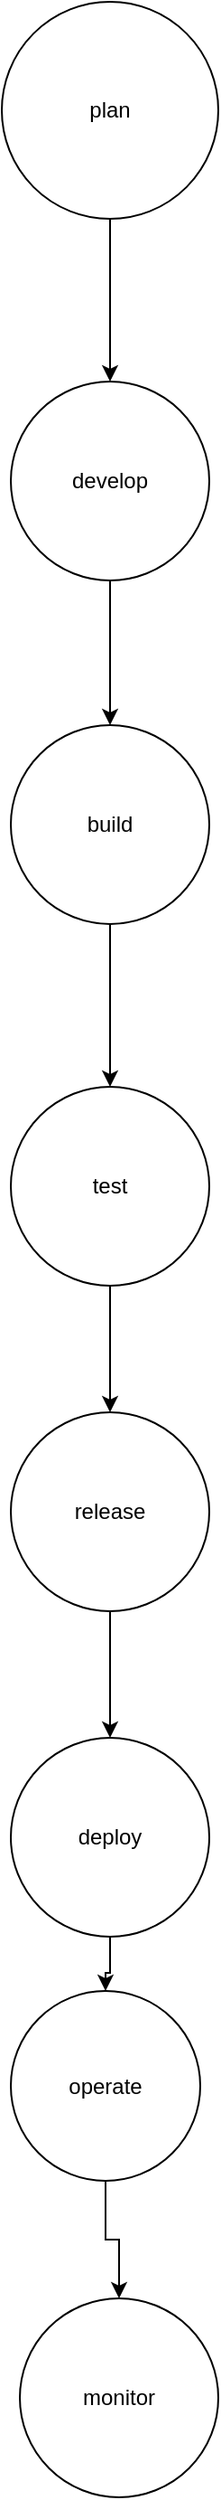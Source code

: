 <mxfile version="28.2.1">
  <diagram name="Page-1" id="S6JOeDtZp3bHrlmuJzVA">
    <mxGraphModel dx="2088" dy="2405" grid="1" gridSize="10" guides="1" tooltips="1" connect="1" arrows="1" fold="1" page="1" pageScale="1" pageWidth="827" pageHeight="1169" math="0" shadow="0">
      <root>
        <mxCell id="0" />
        <mxCell id="1" parent="0" />
        <mxCell id="Far9H_GSEx7kaut7JD99-14" style="edgeStyle=orthogonalEdgeStyle;rounded=0;orthogonalLoop=1;jettySize=auto;html=1;" edge="1" parent="1" source="Far9H_GSEx7kaut7JD99-1">
          <mxGeometry relative="1" as="geometry">
            <mxPoint x="424" y="-20" as="targetPoint" />
          </mxGeometry>
        </mxCell>
        <mxCell id="Far9H_GSEx7kaut7JD99-1" value="plan" style="ellipse;whiteSpace=wrap;html=1;aspect=fixed;" vertex="1" parent="1">
          <mxGeometry x="364" y="-230" width="120" height="120" as="geometry" />
        </mxCell>
        <mxCell id="Far9H_GSEx7kaut7JD99-16" style="edgeStyle=orthogonalEdgeStyle;rounded=0;orthogonalLoop=1;jettySize=auto;html=1;" edge="1" parent="1" source="Far9H_GSEx7kaut7JD99-2">
          <mxGeometry relative="1" as="geometry">
            <mxPoint x="424" y="170" as="targetPoint" />
          </mxGeometry>
        </mxCell>
        <mxCell id="Far9H_GSEx7kaut7JD99-2" value="develop" style="ellipse;whiteSpace=wrap;html=1;aspect=fixed;" vertex="1" parent="1">
          <mxGeometry x="369" y="-20" width="110" height="110" as="geometry" />
        </mxCell>
        <mxCell id="Far9H_GSEx7kaut7JD99-17" style="edgeStyle=orthogonalEdgeStyle;rounded=0;orthogonalLoop=1;jettySize=auto;html=1;" edge="1" parent="1" source="Far9H_GSEx7kaut7JD99-3">
          <mxGeometry relative="1" as="geometry">
            <mxPoint x="424" y="370" as="targetPoint" />
          </mxGeometry>
        </mxCell>
        <mxCell id="Far9H_GSEx7kaut7JD99-3" value="build" style="ellipse;whiteSpace=wrap;html=1;aspect=fixed;" vertex="1" parent="1">
          <mxGeometry x="369" y="170" width="110" height="110" as="geometry" />
        </mxCell>
        <mxCell id="Far9H_GSEx7kaut7JD99-18" style="edgeStyle=orthogonalEdgeStyle;rounded=0;orthogonalLoop=1;jettySize=auto;html=1;" edge="1" parent="1" source="Far9H_GSEx7kaut7JD99-4">
          <mxGeometry relative="1" as="geometry">
            <mxPoint x="424" y="550" as="targetPoint" />
          </mxGeometry>
        </mxCell>
        <mxCell id="Far9H_GSEx7kaut7JD99-4" value="test" style="ellipse;whiteSpace=wrap;html=1;aspect=fixed;" vertex="1" parent="1">
          <mxGeometry x="369" y="370" width="110" height="110" as="geometry" />
        </mxCell>
        <mxCell id="Far9H_GSEx7kaut7JD99-21" style="edgeStyle=orthogonalEdgeStyle;rounded=0;orthogonalLoop=1;jettySize=auto;html=1;entryX=0.5;entryY=0;entryDx=0;entryDy=0;" edge="1" parent="1" source="Far9H_GSEx7kaut7JD99-6" target="Far9H_GSEx7kaut7JD99-8">
          <mxGeometry relative="1" as="geometry" />
        </mxCell>
        <mxCell id="Far9H_GSEx7kaut7JD99-6" value="deploy" style="ellipse;whiteSpace=wrap;html=1;aspect=fixed;" vertex="1" parent="1">
          <mxGeometry x="369" y="730" width="110" height="110" as="geometry" />
        </mxCell>
        <mxCell id="Far9H_GSEx7kaut7JD99-22" style="edgeStyle=orthogonalEdgeStyle;rounded=0;orthogonalLoop=1;jettySize=auto;html=1;entryX=0.5;entryY=0;entryDx=0;entryDy=0;" edge="1" parent="1" source="Far9H_GSEx7kaut7JD99-8" target="Far9H_GSEx7kaut7JD99-9">
          <mxGeometry relative="1" as="geometry" />
        </mxCell>
        <mxCell id="Far9H_GSEx7kaut7JD99-8" value="operate" style="ellipse;whiteSpace=wrap;html=1;aspect=fixed;" vertex="1" parent="1">
          <mxGeometry x="369" y="870" width="105" height="105" as="geometry" />
        </mxCell>
        <mxCell id="Far9H_GSEx7kaut7JD99-9" value="monitor" style="ellipse;whiteSpace=wrap;html=1;aspect=fixed;" vertex="1" parent="1">
          <mxGeometry x="374" y="1040" width="110" height="110" as="geometry" />
        </mxCell>
        <mxCell id="Far9H_GSEx7kaut7JD99-19" style="edgeStyle=orthogonalEdgeStyle;rounded=0;orthogonalLoop=1;jettySize=auto;html=1;" edge="1" parent="1" source="Far9H_GSEx7kaut7JD99-11">
          <mxGeometry relative="1" as="geometry">
            <mxPoint x="424" y="730" as="targetPoint" />
          </mxGeometry>
        </mxCell>
        <mxCell id="Far9H_GSEx7kaut7JD99-11" value="release" style="ellipse;whiteSpace=wrap;html=1;aspect=fixed;" vertex="1" parent="1">
          <mxGeometry x="369" y="550" width="110" height="110" as="geometry" />
        </mxCell>
      </root>
    </mxGraphModel>
  </diagram>
</mxfile>

